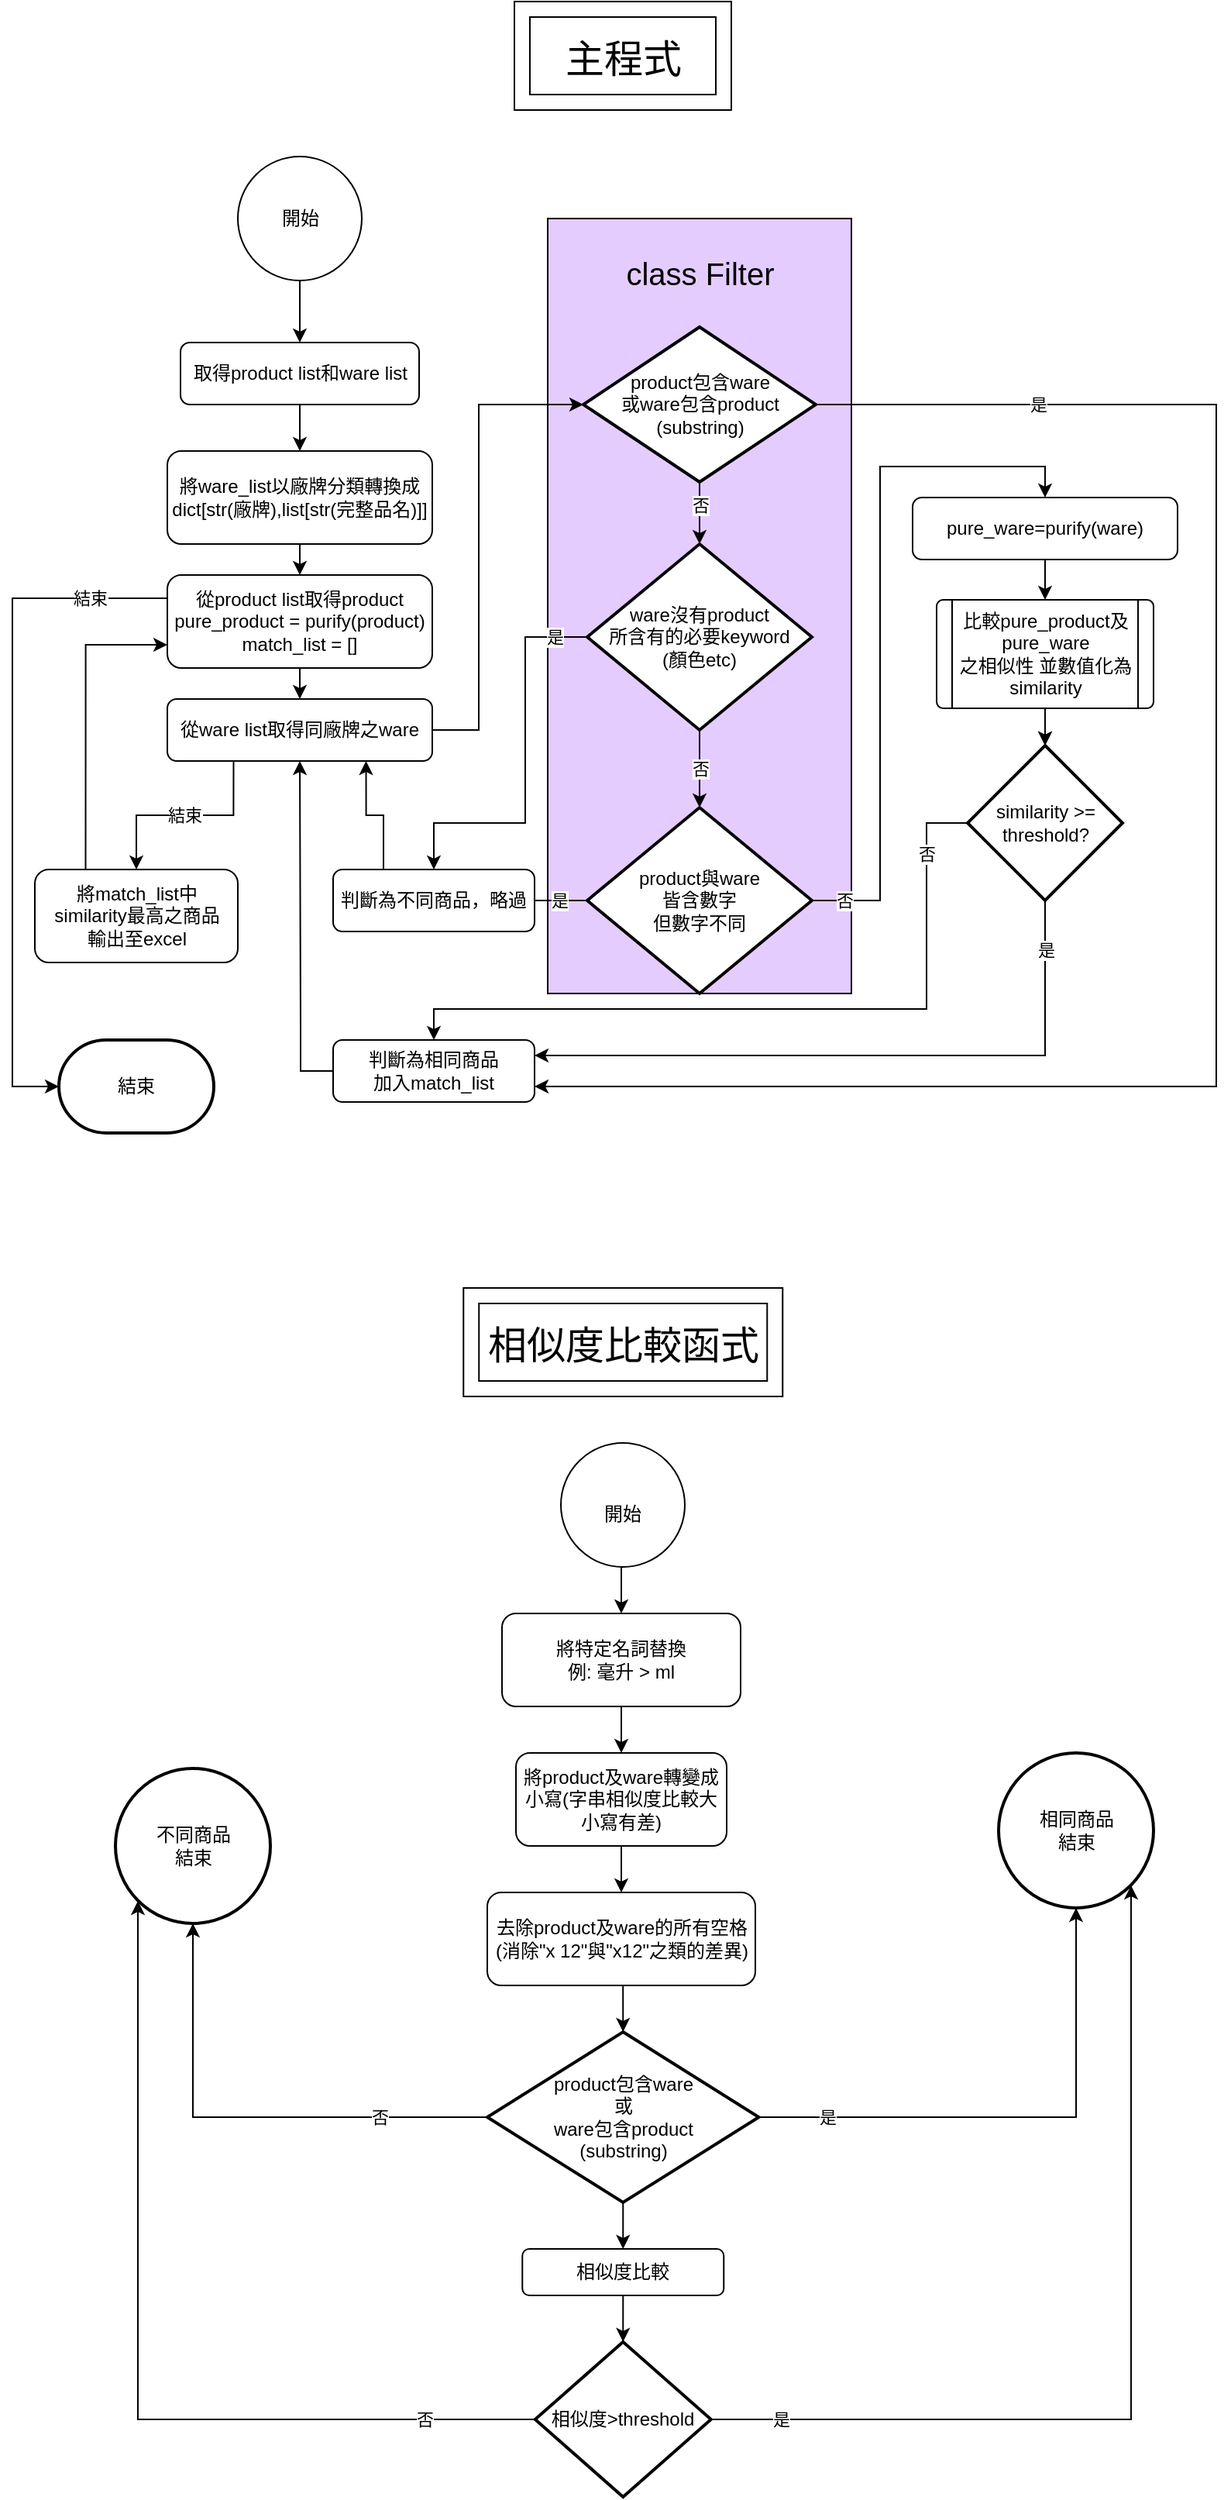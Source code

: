 <mxfile version="14.5.3" type="device"><diagram id="C5RBs43oDa-KdzZeNtuy" name="Page-1"><mxGraphModel dx="1038" dy="1717" grid="1" gridSize="10" guides="1" tooltips="1" connect="1" arrows="1" fold="1" page="1" pageScale="1" pageWidth="827" pageHeight="1169" math="0" shadow="0"><root><mxCell id="WIyWlLk6GJQsqaUBKTNV-0"/><mxCell id="WIyWlLk6GJQsqaUBKTNV-1" parent="WIyWlLk6GJQsqaUBKTNV-0"/><mxCell id="vJk1mowUMRyT_Dft0uM7-0" value="class Filter" style="rounded=0;whiteSpace=wrap;html=1;fillColor=#E5CCFF;spacingTop=-430;fontSize=20;" vertex="1" parent="WIyWlLk6GJQsqaUBKTNV-1"><mxGeometry x="365.5" y="-880" width="196" height="500" as="geometry"/></mxCell><mxCell id="ZmsD9ehM1kxdvK_fFcJT-4" style="edgeStyle=orthogonalEdgeStyle;rounded=0;orthogonalLoop=1;jettySize=auto;html=1;exitX=0.5;exitY=1;exitDx=0;exitDy=0;entryX=0.5;entryY=0;entryDx=0;entryDy=0;" parent="WIyWlLk6GJQsqaUBKTNV-1" source="VE53guUC91sGKuD5spaY-2" target="ZmsD9ehM1kxdvK_fFcJT-3" edge="1"><mxGeometry relative="1" as="geometry"><mxPoint x="413" y="50" as="sourcePoint"/></mxGeometry></mxCell><mxCell id="VE53guUC91sGKuD5spaY-3" style="edgeStyle=orthogonalEdgeStyle;rounded=0;orthogonalLoop=1;jettySize=auto;html=1;exitX=0.5;exitY=1;exitDx=0;exitDy=0;entryX=0.5;entryY=0;entryDx=0;entryDy=0;" parent="WIyWlLk6GJQsqaUBKTNV-1" source="ZmsD9ehM1kxdvK_fFcJT-2" target="l64zo4dTDtETu1bKPGep-1" edge="1"><mxGeometry relative="1" as="geometry"><mxPoint x="339.75" y="-530" as="targetPoint"/></mxGeometry></mxCell><mxCell id="ZmsD9ehM1kxdvK_fFcJT-2" value="開始" style="ellipse;whiteSpace=wrap;html=1;aspect=fixed;" parent="WIyWlLk6GJQsqaUBKTNV-1" vertex="1"><mxGeometry x="165.5" y="-920" width="80" height="80" as="geometry"/></mxCell><mxCell id="VE53guUC91sGKuD5spaY-1" style="edgeStyle=orthogonalEdgeStyle;rounded=0;orthogonalLoop=1;jettySize=auto;html=1;exitX=0.5;exitY=1;exitDx=0;exitDy=0;entryX=0.5;entryY=0;entryDx=0;entryDy=0;" parent="WIyWlLk6GJQsqaUBKTNV-1" source="ZmsD9ehM1kxdvK_fFcJT-3" target="VE53guUC91sGKuD5spaY-0" edge="1"><mxGeometry relative="1" as="geometry"/></mxCell><mxCell id="ZmsD9ehM1kxdvK_fFcJT-3" value="將product及ware轉變成小寫(字串相似度比較大小寫有差)" style="rounded=1;whiteSpace=wrap;html=1;" parent="WIyWlLk6GJQsqaUBKTNV-1" vertex="1"><mxGeometry x="345" y="110" width="136" height="60" as="geometry"/></mxCell><mxCell id="VE53guUC91sGKuD5spaY-6" style="edgeStyle=orthogonalEdgeStyle;rounded=0;orthogonalLoop=1;jettySize=auto;html=1;exitX=0.5;exitY=1;exitDx=0;exitDy=0;entryX=0.5;entryY=0;entryDx=0;entryDy=0;entryPerimeter=0;" parent="WIyWlLk6GJQsqaUBKTNV-1" source="VE53guUC91sGKuD5spaY-0" target="VE53guUC91sGKuD5spaY-5" edge="1"><mxGeometry relative="1" as="geometry"/></mxCell><mxCell id="VE53guUC91sGKuD5spaY-0" value="去除product及ware的所有空格&lt;br&gt;(消除&quot;x 12&quot;與&quot;x12&quot;之類的差異)" style="rounded=1;whiteSpace=wrap;html=1;" parent="WIyWlLk6GJQsqaUBKTNV-1" vertex="1"><mxGeometry x="326.5" y="200" width="173" height="60" as="geometry"/></mxCell><mxCell id="VE53guUC91sGKuD5spaY-2" value="將特定名詞替換&lt;br&gt;例: 毫升 &amp;gt; ml" style="rounded=1;whiteSpace=wrap;html=1;" parent="WIyWlLk6GJQsqaUBKTNV-1" vertex="1"><mxGeometry x="336" y="20" width="154" height="60" as="geometry"/></mxCell><mxCell id="VE53guUC91sGKuD5spaY-9" value="是" style="edgeStyle=orthogonalEdgeStyle;rounded=0;orthogonalLoop=1;jettySize=auto;html=1;exitX=1;exitY=0.5;exitDx=0;exitDy=0;exitPerimeter=0;entryX=0.5;entryY=1;entryDx=0;entryDy=0;entryPerimeter=0;" parent="WIyWlLk6GJQsqaUBKTNV-1" source="VE53guUC91sGKuD5spaY-5" target="VE53guUC91sGKuD5spaY-7" edge="1"><mxGeometry x="-0.737" relative="1" as="geometry"><mxPoint as="offset"/></mxGeometry></mxCell><mxCell id="VE53guUC91sGKuD5spaY-10" value="否" style="edgeStyle=orthogonalEdgeStyle;rounded=0;orthogonalLoop=1;jettySize=auto;html=1;exitX=0;exitY=0.5;exitDx=0;exitDy=0;exitPerimeter=0;entryX=0.5;entryY=1;entryDx=0;entryDy=0;entryPerimeter=0;" parent="WIyWlLk6GJQsqaUBKTNV-1" source="VE53guUC91sGKuD5spaY-5" target="VE53guUC91sGKuD5spaY-8" edge="1"><mxGeometry x="-0.556" relative="1" as="geometry"><mxPoint as="offset"/></mxGeometry></mxCell><mxCell id="VE53guUC91sGKuD5spaY-12" style="edgeStyle=orthogonalEdgeStyle;rounded=0;orthogonalLoop=1;jettySize=auto;html=1;exitX=0.5;exitY=1;exitDx=0;exitDy=0;exitPerimeter=0;entryX=0.5;entryY=0;entryDx=0;entryDy=0;" parent="WIyWlLk6GJQsqaUBKTNV-1" source="VE53guUC91sGKuD5spaY-5" target="VE53guUC91sGKuD5spaY-11" edge="1"><mxGeometry relative="1" as="geometry"/></mxCell><mxCell id="VE53guUC91sGKuD5spaY-5" value="product包含ware&lt;br&gt;或&lt;br&gt;ware包含product&lt;br&gt;(substring)" style="strokeWidth=2;html=1;shape=mxgraph.flowchart.decision;whiteSpace=wrap;" parent="WIyWlLk6GJQsqaUBKTNV-1" vertex="1"><mxGeometry x="326.5" y="290" width="175.25" height="110" as="geometry"/></mxCell><mxCell id="VE53guUC91sGKuD5spaY-7" value="相同商品&lt;br&gt;結束" style="strokeWidth=2;html=1;shape=mxgraph.flowchart.start_2;whiteSpace=wrap;" parent="WIyWlLk6GJQsqaUBKTNV-1" vertex="1"><mxGeometry x="656.5" y="110" width="100" height="100" as="geometry"/></mxCell><mxCell id="VE53guUC91sGKuD5spaY-8" value="不同商品&lt;br&gt;結束" style="strokeWidth=2;html=1;shape=mxgraph.flowchart.start_2;whiteSpace=wrap;" parent="WIyWlLk6GJQsqaUBKTNV-1" vertex="1"><mxGeometry x="86.5" y="120" width="100" height="100" as="geometry"/></mxCell><mxCell id="VE53guUC91sGKuD5spaY-14" style="edgeStyle=orthogonalEdgeStyle;rounded=0;orthogonalLoop=1;jettySize=auto;html=1;exitX=0.5;exitY=1;exitDx=0;exitDy=0;entryX=0.5;entryY=0;entryDx=0;entryDy=0;entryPerimeter=0;" parent="WIyWlLk6GJQsqaUBKTNV-1" source="VE53guUC91sGKuD5spaY-11" target="VE53guUC91sGKuD5spaY-13" edge="1"><mxGeometry relative="1" as="geometry"/></mxCell><mxCell id="VE53guUC91sGKuD5spaY-11" value="相似度比較" style="rounded=1;whiteSpace=wrap;html=1;" parent="WIyWlLk6GJQsqaUBKTNV-1" vertex="1"><mxGeometry x="349.13" y="430" width="130" height="30" as="geometry"/></mxCell><mxCell id="VE53guUC91sGKuD5spaY-15" value="是" style="edgeStyle=orthogonalEdgeStyle;rounded=0;orthogonalLoop=1;jettySize=auto;html=1;exitX=1;exitY=0.5;exitDx=0;exitDy=0;exitPerimeter=0;entryX=0.855;entryY=0.855;entryDx=0;entryDy=0;entryPerimeter=0;" parent="WIyWlLk6GJQsqaUBKTNV-1" source="VE53guUC91sGKuD5spaY-13" target="VE53guUC91sGKuD5spaY-7" edge="1"><mxGeometry x="-0.852" relative="1" as="geometry"><mxPoint as="offset"/></mxGeometry></mxCell><mxCell id="VE53guUC91sGKuD5spaY-16" value="否" style="edgeStyle=orthogonalEdgeStyle;rounded=0;orthogonalLoop=1;jettySize=auto;html=1;exitX=0;exitY=0.5;exitDx=0;exitDy=0;exitPerimeter=0;entryX=0.145;entryY=0.855;entryDx=0;entryDy=0;entryPerimeter=0;" parent="WIyWlLk6GJQsqaUBKTNV-1" source="VE53guUC91sGKuD5spaY-13" target="VE53guUC91sGKuD5spaY-8" edge="1"><mxGeometry x="-0.76" relative="1" as="geometry"><mxPoint as="offset"/></mxGeometry></mxCell><mxCell id="VE53guUC91sGKuD5spaY-13" value="相似度&amp;gt;threshold" style="strokeWidth=2;html=1;shape=mxgraph.flowchart.decision;whiteSpace=wrap;" parent="WIyWlLk6GJQsqaUBKTNV-1" vertex="1"><mxGeometry x="357.38" y="490" width="113.5" height="100" as="geometry"/></mxCell><mxCell id="l64zo4dTDtETu1bKPGep-1" value="取得product list和ware list" style="rounded=1;whiteSpace=wrap;html=1;" parent="WIyWlLk6GJQsqaUBKTNV-1" vertex="1"><mxGeometry x="128.5" y="-800" width="154" height="40" as="geometry"/></mxCell><mxCell id="l64zo4dTDtETu1bKPGep-6" style="edgeStyle=orthogonalEdgeStyle;rounded=0;orthogonalLoop=1;jettySize=auto;html=1;exitX=0.5;exitY=1;exitDx=0;exitDy=0;entryX=0.5;entryY=0;entryDx=0;entryDy=0;" parent="WIyWlLk6GJQsqaUBKTNV-1" source="l64zo4dTDtETu1bKPGep-2" target="l64zo4dTDtETu1bKPGep-5" edge="1"><mxGeometry relative="1" as="geometry"/></mxCell><mxCell id="l64zo4dTDtETu1bKPGep-2" value="將ware_list以廠牌分類轉換成dict[str(廠牌),list[str(完整品名)]]" style="rounded=1;whiteSpace=wrap;html=1;" parent="WIyWlLk6GJQsqaUBKTNV-1" vertex="1"><mxGeometry x="120" y="-730" width="171" height="60" as="geometry"/></mxCell><mxCell id="l64zo4dTDtETu1bKPGep-3" style="edgeStyle=orthogonalEdgeStyle;rounded=0;orthogonalLoop=1;jettySize=auto;html=1;exitX=0.5;exitY=1;exitDx=0;exitDy=0;entryX=0.5;entryY=0;entryDx=0;entryDy=0;" parent="WIyWlLk6GJQsqaUBKTNV-1" source="l64zo4dTDtETu1bKPGep-1" target="l64zo4dTDtETu1bKPGep-2" edge="1"><mxGeometry x="120" y="-800" as="geometry"/></mxCell><mxCell id="l64zo4dTDtETu1bKPGep-11" style="edgeStyle=orthogonalEdgeStyle;rounded=0;orthogonalLoop=1;jettySize=auto;html=1;exitX=0.5;exitY=1;exitDx=0;exitDy=0;entryX=0.5;entryY=0;entryDx=0;entryDy=0;" parent="WIyWlLk6GJQsqaUBKTNV-1" source="l64zo4dTDtETu1bKPGep-5" target="l64zo4dTDtETu1bKPGep-10" edge="1"><mxGeometry relative="1" as="geometry"/></mxCell><mxCell id="l64zo4dTDtETu1bKPGep-42" value="結束" style="edgeStyle=orthogonalEdgeStyle;rounded=0;orthogonalLoop=1;jettySize=auto;html=1;exitX=0;exitY=0.25;exitDx=0;exitDy=0;entryX=0;entryY=0.5;entryDx=0;entryDy=0;entryPerimeter=0;" parent="WIyWlLk6GJQsqaUBKTNV-1" source="l64zo4dTDtETu1bKPGep-5" target="l64zo4dTDtETu1bKPGep-41" edge="1"><mxGeometry x="-0.775" relative="1" as="geometry"><Array as="points"><mxPoint x="20" y="-635"/><mxPoint x="20" y="-320"/></Array><mxPoint as="offset"/></mxGeometry></mxCell><mxCell id="l64zo4dTDtETu1bKPGep-5" value="從product list取得product&lt;br&gt;pure_product = purify(product)&lt;br&gt;match_list = []" style="rounded=1;whiteSpace=wrap;html=1;" parent="WIyWlLk6GJQsqaUBKTNV-1" vertex="1"><mxGeometry x="120" y="-650" width="171" height="60" as="geometry"/></mxCell><mxCell id="l64zo4dTDtETu1bKPGep-14" value="否" style="edgeStyle=orthogonalEdgeStyle;rounded=0;orthogonalLoop=1;jettySize=auto;html=1;exitX=0.5;exitY=1;exitDx=0;exitDy=0;exitPerimeter=0;entryX=0.5;entryY=0;entryDx=0;entryDy=0;entryPerimeter=0;" parent="WIyWlLk6GJQsqaUBKTNV-1" source="l64zo4dTDtETu1bKPGep-9" target="l64zo4dTDtETu1bKPGep-15" edge="1"><mxGeometry x="-0.28" relative="1" as="geometry"><mxPoint x="551" y="-560" as="targetPoint"/><mxPoint as="offset"/></mxGeometry></mxCell><mxCell id="l64zo4dTDtETu1bKPGep-9" value="product包含ware&lt;br&gt;或ware包含product&lt;br&gt;(substring)" style="strokeWidth=2;html=1;shape=mxgraph.flowchart.decision;whiteSpace=wrap;" parent="WIyWlLk6GJQsqaUBKTNV-1" vertex="1"><mxGeometry x="388.5" y="-810" width="150" height="100" as="geometry"/></mxCell><mxCell id="l64zo4dTDtETu1bKPGep-12" style="edgeStyle=orthogonalEdgeStyle;rounded=0;orthogonalLoop=1;jettySize=auto;html=1;exitX=1;exitY=0.5;exitDx=0;exitDy=0;entryX=0;entryY=0.5;entryDx=0;entryDy=0;entryPerimeter=0;" parent="WIyWlLk6GJQsqaUBKTNV-1" source="l64zo4dTDtETu1bKPGep-10" target="l64zo4dTDtETu1bKPGep-9" edge="1"><mxGeometry relative="1" as="geometry"><Array as="points"><mxPoint x="321" y="-550"/><mxPoint x="321" y="-760"/></Array></mxGeometry></mxCell><mxCell id="l64zo4dTDtETu1bKPGep-36" value="結束" style="edgeStyle=orthogonalEdgeStyle;rounded=0;orthogonalLoop=1;jettySize=auto;html=1;exitX=0.25;exitY=1;exitDx=0;exitDy=0;entryX=0.5;entryY=0;entryDx=0;entryDy=0;" parent="WIyWlLk6GJQsqaUBKTNV-1" source="l64zo4dTDtETu1bKPGep-10" target="l64zo4dTDtETu1bKPGep-35" edge="1"><mxGeometry relative="1" as="geometry"/></mxCell><mxCell id="l64zo4dTDtETu1bKPGep-10" value="從ware list取得同廠牌之ware" style="rounded=1;whiteSpace=wrap;html=1;" parent="WIyWlLk6GJQsqaUBKTNV-1" vertex="1"><mxGeometry x="120" y="-570" width="171" height="40" as="geometry"/></mxCell><mxCell id="l64zo4dTDtETu1bKPGep-16" value="是" style="edgeStyle=orthogonalEdgeStyle;rounded=0;orthogonalLoop=1;jettySize=auto;html=1;exitX=0;exitY=0.5;exitDx=0;exitDy=0;exitPerimeter=0;entryX=0.5;entryY=0;entryDx=0;entryDy=0;" parent="WIyWlLk6GJQsqaUBKTNV-1" source="l64zo4dTDtETu1bKPGep-15" target="l64zo4dTDtETu1bKPGep-29" edge="1"><mxGeometry x="-0.831" relative="1" as="geometry"><Array as="points"><mxPoint x="351" y="-610"/><mxPoint x="351" y="-490"/><mxPoint x="292" y="-490"/></Array><mxPoint as="offset"/></mxGeometry></mxCell><mxCell id="l64zo4dTDtETu1bKPGep-18" value="否" style="edgeStyle=orthogonalEdgeStyle;rounded=0;orthogonalLoop=1;jettySize=auto;html=1;entryX=0.5;entryY=0;entryDx=0;entryDy=0;entryPerimeter=0;exitX=0.5;exitY=1;exitDx=0;exitDy=0;exitPerimeter=0;" parent="WIyWlLk6GJQsqaUBKTNV-1" source="l64zo4dTDtETu1bKPGep-15" target="l64zo4dTDtETu1bKPGep-17" edge="1"><mxGeometry relative="1" as="geometry"><mxPoint x="401" y="-520" as="sourcePoint"/><Array as="points"><mxPoint x="464" y="-510"/><mxPoint x="464" y="-510"/></Array></mxGeometry></mxCell><mxCell id="l64zo4dTDtETu1bKPGep-19" value="是" style="edgeStyle=orthogonalEdgeStyle;rounded=0;orthogonalLoop=1;jettySize=auto;html=1;exitX=0;exitY=0.5;exitDx=0;exitDy=0;exitPerimeter=0;entryX=1;entryY=0.5;entryDx=0;entryDy=0;" parent="WIyWlLk6GJQsqaUBKTNV-1" source="l64zo4dTDtETu1bKPGep-17" target="l64zo4dTDtETu1bKPGep-29" edge="1"><mxGeometry x="-0.714" relative="1" as="geometry"><Array as="points"><mxPoint x="311" y="-440"/><mxPoint x="311" y="-440"/></Array><mxPoint as="offset"/></mxGeometry></mxCell><mxCell id="l64zo4dTDtETu1bKPGep-20" value="否" style="edgeStyle=orthogonalEdgeStyle;rounded=0;orthogonalLoop=1;jettySize=auto;html=1;exitX=1;exitY=0.5;exitDx=0;exitDy=0;exitPerimeter=0;entryX=0.5;entryY=0;entryDx=0;entryDy=0;" parent="WIyWlLk6GJQsqaUBKTNV-1" source="l64zo4dTDtETu1bKPGep-17" target="l64zo4dTDtETu1bKPGep-21" edge="1"><mxGeometry x="-0.907" relative="1" as="geometry"><mxPoint x="806" y="-400" as="targetPoint"/><Array as="points"><mxPoint x="580" y="-440"/><mxPoint x="580" y="-720"/><mxPoint x="687" y="-720"/></Array><mxPoint as="offset"/></mxGeometry></mxCell><mxCell id="l64zo4dTDtETu1bKPGep-17" value="product與ware&lt;br&gt;皆含數字&lt;br&gt;但數字不同" style="strokeWidth=2;html=1;shape=mxgraph.flowchart.decision;whiteSpace=wrap;" parent="WIyWlLk6GJQsqaUBKTNV-1" vertex="1"><mxGeometry x="391" y="-500" width="145" height="120" as="geometry"/></mxCell><mxCell id="l64zo4dTDtETu1bKPGep-25" style="edgeStyle=orthogonalEdgeStyle;rounded=0;orthogonalLoop=1;jettySize=auto;html=1;exitX=0.5;exitY=1;exitDx=0;exitDy=0;entryX=0.5;entryY=0;entryDx=0;entryDy=0;" parent="WIyWlLk6GJQsqaUBKTNV-1" source="l64zo4dTDtETu1bKPGep-21" target="l64zo4dTDtETu1bKPGep-39" edge="1"><mxGeometry relative="1" as="geometry"><mxPoint x="686.5" y="-620" as="targetPoint"/></mxGeometry></mxCell><mxCell id="l64zo4dTDtETu1bKPGep-21" value="pure_ware=purify(ware)" style="rounded=1;whiteSpace=wrap;html=1;" parent="WIyWlLk6GJQsqaUBKTNV-1" vertex="1"><mxGeometry x="601" y="-700" width="171" height="40" as="geometry"/></mxCell><mxCell id="l64zo4dTDtETu1bKPGep-15" value="ware沒有product&lt;br&gt;所含有的必要keyword&lt;br&gt;(顏色etc)" style="strokeWidth=2;html=1;shape=mxgraph.flowchart.decision;whiteSpace=wrap;" parent="WIyWlLk6GJQsqaUBKTNV-1" vertex="1"><mxGeometry x="391" y="-670" width="145" height="120" as="geometry"/></mxCell><mxCell id="l64zo4dTDtETu1bKPGep-22" value="是" style="edgeStyle=orthogonalEdgeStyle;rounded=0;orthogonalLoop=1;jettySize=auto;html=1;exitX=1;exitY=0.5;exitDx=0;exitDy=0;exitPerimeter=0;entryX=1;entryY=0.75;entryDx=0;entryDy=0;" parent="WIyWlLk6GJQsqaUBKTNV-1" source="l64zo4dTDtETu1bKPGep-9" target="l64zo4dTDtETu1bKPGep-30" edge="1"><mxGeometry x="-0.749" relative="1" as="geometry"><mxPoint x="501" y="-720" as="sourcePoint"/><mxPoint x="671" y="-230" as="targetPoint"/><Array as="points"><mxPoint x="797" y="-760"/><mxPoint x="797" y="-320"/></Array><mxPoint as="offset"/></mxGeometry></mxCell><mxCell id="l64zo4dTDtETu1bKPGep-31" value="是" style="edgeStyle=orthogonalEdgeStyle;rounded=0;orthogonalLoop=1;jettySize=auto;html=1;exitX=0.5;exitY=1;exitDx=0;exitDy=0;exitPerimeter=0;entryX=1;entryY=0.25;entryDx=0;entryDy=0;" parent="WIyWlLk6GJQsqaUBKTNV-1" source="l64zo4dTDtETu1bKPGep-26" target="l64zo4dTDtETu1bKPGep-30" edge="1"><mxGeometry x="-0.85" relative="1" as="geometry"><mxPoint x="410" y="-300" as="targetPoint"/><mxPoint as="offset"/></mxGeometry></mxCell><mxCell id="l64zo4dTDtETu1bKPGep-34" value="否" style="edgeStyle=orthogonalEdgeStyle;rounded=0;orthogonalLoop=1;jettySize=auto;html=1;exitX=0;exitY=0.5;exitDx=0;exitDy=0;exitPerimeter=0;entryX=0.5;entryY=0;entryDx=0;entryDy=0;" parent="WIyWlLk6GJQsqaUBKTNV-1" source="l64zo4dTDtETu1bKPGep-26" target="l64zo4dTDtETu1bKPGep-30" edge="1"><mxGeometry x="-0.808" relative="1" as="geometry"><Array as="points"><mxPoint x="610" y="-490"/><mxPoint x="610" y="-370"/><mxPoint x="292" y="-370"/></Array><mxPoint as="offset"/></mxGeometry></mxCell><mxCell id="l64zo4dTDtETu1bKPGep-26" value="similarity &amp;gt;= threshold?" style="strokeWidth=2;html=1;shape=mxgraph.flowchart.decision;whiteSpace=wrap;" parent="WIyWlLk6GJQsqaUBKTNV-1" vertex="1"><mxGeometry x="636.5" y="-540" width="100" height="100" as="geometry"/></mxCell><mxCell id="l64zo4dTDtETu1bKPGep-28" style="edgeStyle=orthogonalEdgeStyle;rounded=0;orthogonalLoop=1;jettySize=auto;html=1;exitX=0.5;exitY=1;exitDx=0;exitDy=0;entryX=0.5;entryY=0;entryDx=0;entryDy=0;entryPerimeter=0;" parent="WIyWlLk6GJQsqaUBKTNV-1" target="l64zo4dTDtETu1bKPGep-26" edge="1"><mxGeometry relative="1" as="geometry"><mxPoint x="686.5" y="-570" as="sourcePoint"/></mxGeometry></mxCell><mxCell id="l64zo4dTDtETu1bKPGep-32" style="edgeStyle=orthogonalEdgeStyle;rounded=0;orthogonalLoop=1;jettySize=auto;html=1;exitX=0.25;exitY=0;exitDx=0;exitDy=0;entryX=0.75;entryY=1;entryDx=0;entryDy=0;" parent="WIyWlLk6GJQsqaUBKTNV-1" source="l64zo4dTDtETu1bKPGep-29" target="l64zo4dTDtETu1bKPGep-10" edge="1"><mxGeometry relative="1" as="geometry"/></mxCell><mxCell id="l64zo4dTDtETu1bKPGep-29" value="判斷為不同商品，略過" style="rounded=1;whiteSpace=wrap;html=1;" parent="WIyWlLk6GJQsqaUBKTNV-1" vertex="1"><mxGeometry x="227" y="-460" width="130" height="40" as="geometry"/></mxCell><mxCell id="l64zo4dTDtETu1bKPGep-33" style="edgeStyle=orthogonalEdgeStyle;rounded=0;orthogonalLoop=1;jettySize=auto;html=1;entryX=0.5;entryY=1;entryDx=0;entryDy=0;exitX=0;exitY=0.5;exitDx=0;exitDy=0;" parent="WIyWlLk6GJQsqaUBKTNV-1" source="l64zo4dTDtETu1bKPGep-30" target="l64zo4dTDtETu1bKPGep-10" edge="1"><mxGeometry relative="1" as="geometry"><Array as="points"><mxPoint x="206" y="-330"/><mxPoint x="206" y="-360"/></Array></mxGeometry></mxCell><mxCell id="l64zo4dTDtETu1bKPGep-30" value="判斷為相同商品&lt;br&gt;加入match_list" style="rounded=1;whiteSpace=wrap;html=1;" parent="WIyWlLk6GJQsqaUBKTNV-1" vertex="1"><mxGeometry x="227" y="-350" width="130" height="40" as="geometry"/></mxCell><mxCell id="l64zo4dTDtETu1bKPGep-37" style="edgeStyle=orthogonalEdgeStyle;rounded=0;orthogonalLoop=1;jettySize=auto;html=1;exitX=0.25;exitY=0;exitDx=0;exitDy=0;entryX=0;entryY=0.75;entryDx=0;entryDy=0;" parent="WIyWlLk6GJQsqaUBKTNV-1" source="l64zo4dTDtETu1bKPGep-35" target="l64zo4dTDtETu1bKPGep-5" edge="1"><mxGeometry relative="1" as="geometry"/></mxCell><mxCell id="l64zo4dTDtETu1bKPGep-35" value="將match_list中&lt;br&gt;similarity最高之商品&lt;br&gt;輸出至excel" style="rounded=1;whiteSpace=wrap;html=1;" parent="WIyWlLk6GJQsqaUBKTNV-1" vertex="1"><mxGeometry x="34.5" y="-460" width="131" height="60" as="geometry"/></mxCell><mxCell id="l64zo4dTDtETu1bKPGep-40" value="" style="edgeStyle=orthogonalEdgeStyle;rounded=0;orthogonalLoop=1;jettySize=auto;html=1;exitX=0.5;exitY=1;exitDx=0;exitDy=0;" parent="WIyWlLk6GJQsqaUBKTNV-1" source="l64zo4dTDtETu1bKPGep-39" target="l64zo4dTDtETu1bKPGep-26" edge="1"><mxGeometry relative="1" as="geometry"/></mxCell><mxCell id="l64zo4dTDtETu1bKPGep-39" value="&lt;span&gt;比較pure_product及pure_ware&lt;/span&gt;&lt;br&gt;&lt;span&gt;之相似性 並數值化為similarity&lt;/span&gt;" style="verticalLabelPosition=bottom;verticalAlign=top;html=1;shape=process;whiteSpace=wrap;rounded=1;size=0.071;arcSize=6;spacingTop=-70;" parent="WIyWlLk6GJQsqaUBKTNV-1" vertex="1"><mxGeometry x="616.5" y="-634" width="140" height="70" as="geometry"/></mxCell><mxCell id="l64zo4dTDtETu1bKPGep-41" value="結束" style="strokeWidth=2;html=1;shape=mxgraph.flowchart.terminator;whiteSpace=wrap;" parent="WIyWlLk6GJQsqaUBKTNV-1" vertex="1"><mxGeometry x="50" y="-350" width="100" height="60" as="geometry"/></mxCell><mxCell id="l64zo4dTDtETu1bKPGep-43" value="主程式" style="verticalLabelPosition=bottom;verticalAlign=top;html=1;shape=mxgraph.basic.frame;dx=10;spacingTop=-55;fontSize=25;" parent="WIyWlLk6GJQsqaUBKTNV-1" vertex="1"><mxGeometry x="344" y="-1020" width="140" height="70" as="geometry"/></mxCell><mxCell id="l64zo4dTDtETu1bKPGep-44" value="相似度比較函式" style="verticalLabelPosition=bottom;verticalAlign=top;html=1;shape=mxgraph.basic.frame;dx=10;spacingTop=-55;fontSize=25;" parent="WIyWlLk6GJQsqaUBKTNV-1" vertex="1"><mxGeometry x="311.13" y="-190" width="206" height="70" as="geometry"/></mxCell><mxCell id="l64zo4dTDtETu1bKPGep-46" style="edgeStyle=orthogonalEdgeStyle;rounded=0;orthogonalLoop=1;jettySize=auto;html=1;exitX=0.5;exitY=1;exitDx=0;exitDy=0;entryX=0.5;entryY=0;entryDx=0;entryDy=0;fontSize=25;" parent="WIyWlLk6GJQsqaUBKTNV-1" source="l64zo4dTDtETu1bKPGep-45" target="VE53guUC91sGKuD5spaY-2" edge="1"><mxGeometry relative="1" as="geometry"/></mxCell><mxCell id="l64zo4dTDtETu1bKPGep-45" value="&lt;font style=&quot;font-size: 12px&quot;&gt;開始&lt;/font&gt;" style="ellipse;whiteSpace=wrap;html=1;aspect=fixed;fontSize=25;" parent="WIyWlLk6GJQsqaUBKTNV-1" vertex="1"><mxGeometry x="374" y="-90" width="80" height="80" as="geometry"/></mxCell></root></mxGraphModel></diagram></mxfile>